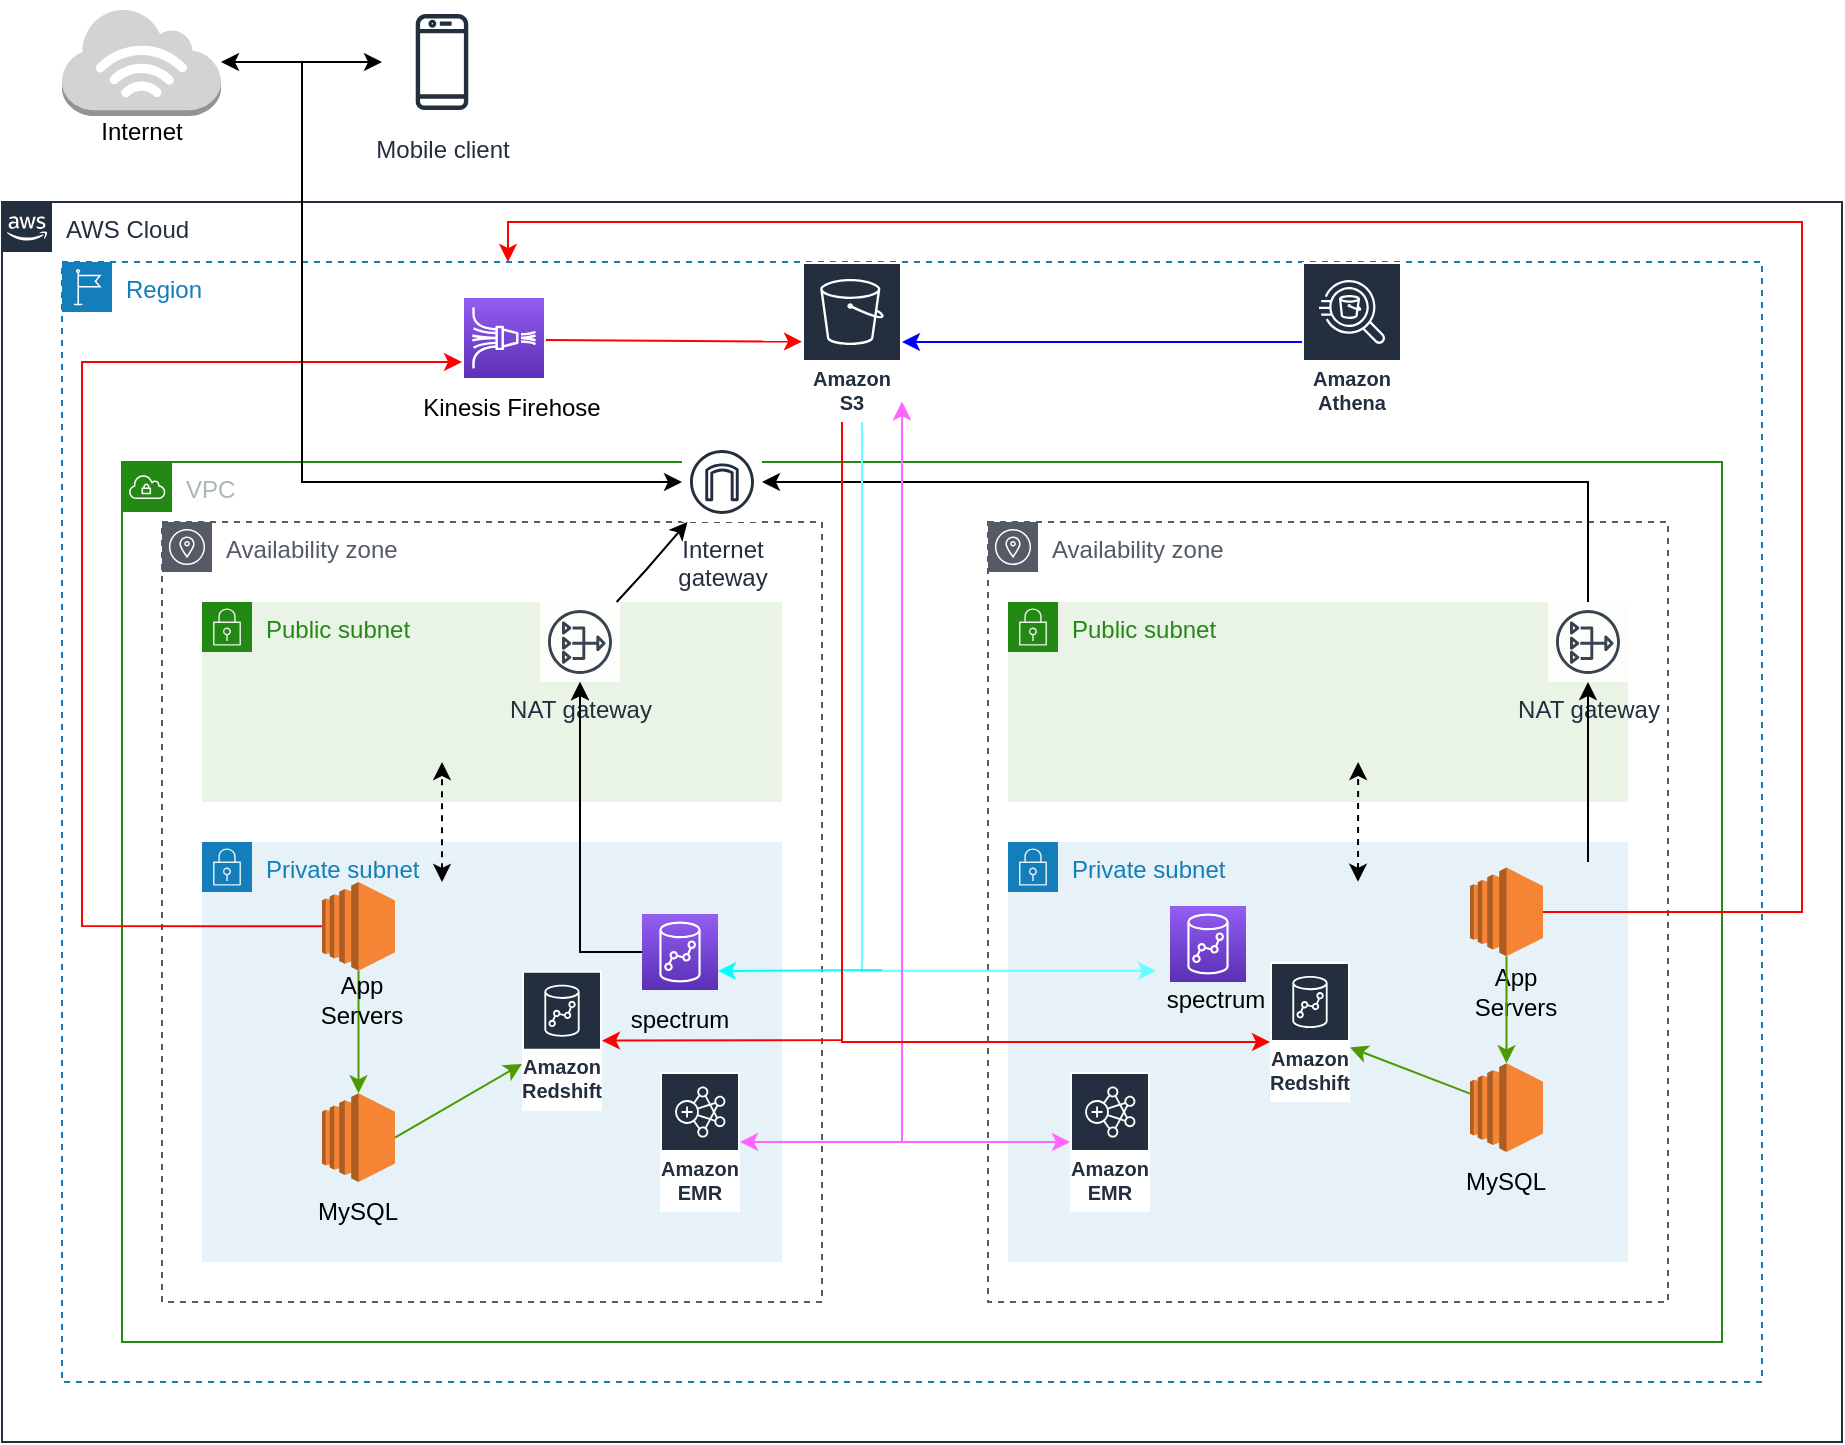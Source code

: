 <mxfile version="16.6.4" type="github">
  <diagram id="yhKweA5VbCMmsTNcMobQ" name="Page-1">
    <mxGraphModel dx="1422" dy="1162" grid="0" gridSize="10" guides="1" tooltips="1" connect="1" arrows="1" fold="1" page="0" pageScale="1" pageWidth="850" pageHeight="1100" math="0" shadow="0">
      <root>
        <mxCell id="0" />
        <mxCell id="1" parent="0" />
        <mxCell id="7ADdNedlcQ4gWojdDxL4-1" value="AWS Cloud" style="points=[[0,0],[0.25,0],[0.5,0],[0.75,0],[1,0],[1,0.25],[1,0.5],[1,0.75],[1,1],[0.75,1],[0.5,1],[0.25,1],[0,1],[0,0.75],[0,0.5],[0,0.25]];outlineConnect=0;gradientColor=none;html=1;whiteSpace=wrap;fontSize=12;fontStyle=0;container=1;pointerEvents=0;collapsible=0;recursiveResize=0;shape=mxgraph.aws4.group;grIcon=mxgraph.aws4.group_aws_cloud_alt;strokeColor=#232F3E;fillColor=none;verticalAlign=top;align=left;spacingLeft=30;fontColor=#232F3E;dashed=0;" parent="1" vertex="1">
          <mxGeometry x="10" y="80" width="920" height="620" as="geometry" />
        </mxCell>
        <mxCell id="7ADdNedlcQ4gWojdDxL4-2" value="Region" style="points=[[0,0],[0.25,0],[0.5,0],[0.75,0],[1,0],[1,0.25],[1,0.5],[1,0.75],[1,1],[0.75,1],[0.5,1],[0.25,1],[0,1],[0,0.75],[0,0.5],[0,0.25]];outlineConnect=0;gradientColor=none;html=1;whiteSpace=wrap;fontSize=12;fontStyle=0;container=1;pointerEvents=0;collapsible=0;recursiveResize=0;shape=mxgraph.aws4.group;grIcon=mxgraph.aws4.group_region;strokeColor=#147EBA;fillColor=none;verticalAlign=top;align=left;spacingLeft=30;fontColor=#147EBA;dashed=1;" parent="1" vertex="1">
          <mxGeometry x="40" y="110" width="850" height="560" as="geometry" />
        </mxCell>
        <mxCell id="7ADdNedlcQ4gWojdDxL4-30" value="Amazon S3" style="sketch=0;outlineConnect=0;fontColor=#232F3E;gradientColor=none;strokeColor=#ffffff;fillColor=#232F3E;dashed=0;verticalLabelPosition=middle;verticalAlign=bottom;align=center;html=1;whiteSpace=wrap;fontSize=10;fontStyle=1;spacing=3;shape=mxgraph.aws4.productIcon;prIcon=mxgraph.aws4.s3;" parent="7ADdNedlcQ4gWojdDxL4-2" vertex="1">
          <mxGeometry x="370" width="50" height="80" as="geometry" />
        </mxCell>
        <mxCell id="7ADdNedlcQ4gWojdDxL4-39" value="Amazon Athena" style="sketch=0;outlineConnect=0;fontColor=#232F3E;gradientColor=none;strokeColor=#ffffff;fillColor=#232F3E;dashed=0;verticalLabelPosition=middle;verticalAlign=bottom;align=center;html=1;whiteSpace=wrap;fontSize=10;fontStyle=1;spacing=3;shape=mxgraph.aws4.productIcon;prIcon=mxgraph.aws4.athena;" parent="7ADdNedlcQ4gWojdDxL4-2" vertex="1">
          <mxGeometry x="620" width="50" height="80" as="geometry" />
        </mxCell>
        <mxCell id="7ADdNedlcQ4gWojdDxL4-57" value="" style="endArrow=classic;html=1;rounded=0;strokeColor=#0000FF;" parent="7ADdNedlcQ4gWojdDxL4-2" source="7ADdNedlcQ4gWojdDxL4-39" target="7ADdNedlcQ4gWojdDxL4-30" edge="1">
          <mxGeometry width="50" height="50" relative="1" as="geometry">
            <mxPoint x="360" y="310" as="sourcePoint" />
            <mxPoint x="410" y="260" as="targetPoint" />
          </mxGeometry>
        </mxCell>
        <mxCell id="7ADdNedlcQ4gWojdDxL4-58" value="" style="endArrow=classic;html=1;rounded=0;exitX=0.933;exitY=0.39;exitDx=0;exitDy=0;exitPerimeter=0;strokeColor=#FF0000;" parent="7ADdNedlcQ4gWojdDxL4-2" target="7ADdNedlcQ4gWojdDxL4-30" edge="1">
          <mxGeometry width="50" height="50" relative="1" as="geometry">
            <mxPoint x="241.985" y="39" as="sourcePoint" />
            <mxPoint x="410" y="260" as="targetPoint" />
          </mxGeometry>
        </mxCell>
        <mxCell id="jwfu2s2IBSjofHwO_xUc-1" value="" style="sketch=0;points=[[0,0,0],[0.25,0,0],[0.5,0,0],[0.75,0,0],[1,0,0],[0,1,0],[0.25,1,0],[0.5,1,0],[0.75,1,0],[1,1,0],[0,0.25,0],[0,0.5,0],[0,0.75,0],[1,0.25,0],[1,0.5,0],[1,0.75,0]];outlineConnect=0;fontColor=#232F3E;gradientColor=#945DF2;gradientDirection=north;fillColor=#5A30B5;strokeColor=#ffffff;dashed=0;verticalLabelPosition=bottom;verticalAlign=top;align=center;html=1;fontSize=12;fontStyle=0;aspect=fixed;shape=mxgraph.aws4.resourceIcon;resIcon=mxgraph.aws4.kinesis_data_firehose;" vertex="1" parent="7ADdNedlcQ4gWojdDxL4-2">
          <mxGeometry x="201" y="18" width="40" height="40" as="geometry" />
        </mxCell>
        <mxCell id="jwfu2s2IBSjofHwO_xUc-2" value="Kinesis Firehose" style="text;html=1;strokeColor=none;fillColor=none;align=center;verticalAlign=middle;whiteSpace=wrap;rounded=0;" vertex="1" parent="7ADdNedlcQ4gWojdDxL4-2">
          <mxGeometry x="177" y="58" width="96" height="30" as="geometry" />
        </mxCell>
        <mxCell id="7ADdNedlcQ4gWojdDxL4-3" value="VPC" style="points=[[0,0],[0.25,0],[0.5,0],[0.75,0],[1,0],[1,0.25],[1,0.5],[1,0.75],[1,1],[0.75,1],[0.5,1],[0.25,1],[0,1],[0,0.75],[0,0.5],[0,0.25]];outlineConnect=0;gradientColor=none;html=1;whiteSpace=wrap;fontSize=12;fontStyle=0;container=1;pointerEvents=0;collapsible=0;recursiveResize=0;shape=mxgraph.aws4.group;grIcon=mxgraph.aws4.group_vpc;strokeColor=#248814;fillColor=none;verticalAlign=top;align=left;spacingLeft=30;fontColor=#AAB7B8;dashed=0;" parent="1" vertex="1">
          <mxGeometry x="70" y="210" width="800" height="440" as="geometry" />
        </mxCell>
        <mxCell id="7ADdNedlcQ4gWojdDxL4-6" value="Availability zone" style="sketch=0;outlineConnect=0;gradientColor=none;html=1;whiteSpace=wrap;fontSize=12;fontStyle=0;shape=mxgraph.aws4.group;grIcon=mxgraph.aws4.group_availability_zone;strokeColor=#545B64;fillColor=none;verticalAlign=top;align=left;spacingLeft=30;fontColor=#545B64;dashed=1;" parent="7ADdNedlcQ4gWojdDxL4-3" vertex="1">
          <mxGeometry x="20" y="30" width="330" height="390" as="geometry" />
        </mxCell>
        <mxCell id="7ADdNedlcQ4gWojdDxL4-7" value="Availability zone" style="sketch=0;outlineConnect=0;gradientColor=none;html=1;whiteSpace=wrap;fontSize=12;fontStyle=0;shape=mxgraph.aws4.group;grIcon=mxgraph.aws4.group_availability_zone;strokeColor=#545B64;fillColor=none;verticalAlign=top;align=left;spacingLeft=30;fontColor=#545B64;dashed=1;" parent="7ADdNedlcQ4gWojdDxL4-3" vertex="1">
          <mxGeometry x="433" y="30" width="340" height="390" as="geometry" />
        </mxCell>
        <mxCell id="7ADdNedlcQ4gWojdDxL4-8" value="Internet&#xa;gateway" style="sketch=0;outlineConnect=0;fontColor=#232F3E;gradientColor=none;strokeColor=#232F3E;fillColor=#ffffff;dashed=0;verticalLabelPosition=bottom;verticalAlign=top;align=center;html=1;fontSize=12;fontStyle=0;aspect=fixed;shape=mxgraph.aws4.resourceIcon;resIcon=mxgraph.aws4.internet_gateway;" parent="7ADdNedlcQ4gWojdDxL4-3" vertex="1">
          <mxGeometry x="280" y="-10" width="40" height="40" as="geometry" />
        </mxCell>
        <mxCell id="7ADdNedlcQ4gWojdDxL4-9" value="Public subnet" style="points=[[0,0],[0.25,0],[0.5,0],[0.75,0],[1,0],[1,0.25],[1,0.5],[1,0.75],[1,1],[0.75,1],[0.5,1],[0.25,1],[0,1],[0,0.75],[0,0.5],[0,0.25]];outlineConnect=0;gradientColor=none;html=1;whiteSpace=wrap;fontSize=12;fontStyle=0;container=1;pointerEvents=0;collapsible=0;recursiveResize=0;shape=mxgraph.aws4.group;grIcon=mxgraph.aws4.group_security_group;grStroke=0;strokeColor=#248814;fillColor=#E9F3E6;verticalAlign=top;align=left;spacingLeft=30;fontColor=#248814;dashed=0;" parent="7ADdNedlcQ4gWojdDxL4-3" vertex="1">
          <mxGeometry x="40" y="70" width="290" height="100" as="geometry" />
        </mxCell>
        <mxCell id="7ADdNedlcQ4gWojdDxL4-36" value="NAT gateway" style="sketch=0;outlineConnect=0;fontColor=#232F3E;gradientColor=none;strokeColor=#232F3E;fillColor=#ffffff;dashed=0;verticalLabelPosition=bottom;verticalAlign=top;align=center;html=1;fontSize=12;fontStyle=0;aspect=fixed;shape=mxgraph.aws4.resourceIcon;resIcon=mxgraph.aws4.nat_gateway;opacity=90;" parent="7ADdNedlcQ4gWojdDxL4-9" vertex="1">
          <mxGeometry x="169" width="40" height="40" as="geometry" />
        </mxCell>
        <mxCell id="7ADdNedlcQ4gWojdDxL4-10" value="Private subnet" style="points=[[0,0],[0.25,0],[0.5,0],[0.75,0],[1,0],[1,0.25],[1,0.5],[1,0.75],[1,1],[0.75,1],[0.5,1],[0.25,1],[0,1],[0,0.75],[0,0.5],[0,0.25]];outlineConnect=0;gradientColor=none;html=1;whiteSpace=wrap;fontSize=12;fontStyle=0;container=1;pointerEvents=0;collapsible=0;recursiveResize=0;shape=mxgraph.aws4.group;grIcon=mxgraph.aws4.group_security_group;grStroke=0;strokeColor=#147EBA;fillColor=#E6F2F8;verticalAlign=top;align=left;spacingLeft=30;fontColor=#147EBA;dashed=0;" parent="7ADdNedlcQ4gWojdDxL4-3" vertex="1">
          <mxGeometry x="40" y="190" width="290" height="210" as="geometry" />
        </mxCell>
        <mxCell id="7ADdNedlcQ4gWojdDxL4-14" value="" style="outlineConnect=0;dashed=0;verticalLabelPosition=bottom;verticalAlign=top;align=center;html=1;shape=mxgraph.aws3.ec2;fillColor=#F58534;gradientColor=none;aspect=fixed;" parent="7ADdNedlcQ4gWojdDxL4-10" vertex="1">
          <mxGeometry x="60" y="125.63" width="36.5" height="44.37" as="geometry" />
        </mxCell>
        <mxCell id="7ADdNedlcQ4gWojdDxL4-13" value="" style="outlineConnect=0;dashed=0;verticalLabelPosition=bottom;verticalAlign=top;align=center;html=1;shape=mxgraph.aws3.ec2;fillColor=#F58534;gradientColor=none;aspect=fixed;" parent="7ADdNedlcQ4gWojdDxL4-10" vertex="1">
          <mxGeometry x="60" y="20" width="36.5" height="44.37" as="geometry" />
        </mxCell>
        <mxCell id="7ADdNedlcQ4gWojdDxL4-26" value="MySQL" style="text;html=1;strokeColor=none;fillColor=none;align=center;verticalAlign=middle;whiteSpace=wrap;rounded=0;opacity=70;" parent="7ADdNedlcQ4gWojdDxL4-10" vertex="1">
          <mxGeometry x="48.25" y="170" width="60" height="30" as="geometry" />
        </mxCell>
        <mxCell id="7ADdNedlcQ4gWojdDxL4-43" value="" style="sketch=0;points=[[0,0,0],[0.25,0,0],[0.5,0,0],[0.75,0,0],[1,0,0],[0,1,0],[0.25,1,0],[0.5,1,0],[0.75,1,0],[1,1,0],[0,0.25,0],[0,0.5,0],[0,0.75,0],[1,0.25,0],[1,0.5,0],[1,0.75,0]];outlineConnect=0;fontColor=#232F3E;gradientColor=#945DF2;gradientDirection=north;fillColor=#5A30B5;strokeColor=#ffffff;dashed=0;verticalLabelPosition=bottom;verticalAlign=top;align=center;html=1;fontSize=12;fontStyle=0;aspect=fixed;shape=mxgraph.aws4.resourceIcon;resIcon=mxgraph.aws4.redshift;" parent="7ADdNedlcQ4gWojdDxL4-10" vertex="1">
          <mxGeometry x="220" y="36" width="38" height="38" as="geometry" />
        </mxCell>
        <mxCell id="7ADdNedlcQ4gWojdDxL4-48" value="" style="endArrow=classic;html=1;rounded=0;strokeColor=#4D9900;" parent="7ADdNedlcQ4gWojdDxL4-10" source="7ADdNedlcQ4gWojdDxL4-13" target="7ADdNedlcQ4gWojdDxL4-14" edge="1">
          <mxGeometry width="50" height="50" relative="1" as="geometry">
            <mxPoint x="290" y="20" as="sourcePoint" />
            <mxPoint x="340" y="-30" as="targetPoint" />
          </mxGeometry>
        </mxCell>
        <mxCell id="7ADdNedlcQ4gWojdDxL4-11" value="Public subnet" style="points=[[0,0],[0.25,0],[0.5,0],[0.75,0],[1,0],[1,0.25],[1,0.5],[1,0.75],[1,1],[0.75,1],[0.5,1],[0.25,1],[0,1],[0,0.75],[0,0.5],[0,0.25]];outlineConnect=0;gradientColor=none;html=1;whiteSpace=wrap;fontSize=12;fontStyle=0;container=1;pointerEvents=0;collapsible=0;recursiveResize=0;shape=mxgraph.aws4.group;grIcon=mxgraph.aws4.group_security_group;grStroke=0;strokeColor=#248814;fillColor=#E9F3E6;verticalAlign=top;align=left;spacingLeft=30;fontColor=#248814;dashed=0;" parent="7ADdNedlcQ4gWojdDxL4-3" vertex="1">
          <mxGeometry x="443" y="70" width="310" height="100" as="geometry" />
        </mxCell>
        <mxCell id="7ADdNedlcQ4gWojdDxL4-37" value="NAT gateway" style="sketch=0;outlineConnect=0;fontColor=#232F3E;gradientColor=none;strokeColor=#232F3E;fillColor=#ffffff;dashed=0;verticalLabelPosition=bottom;verticalAlign=top;align=center;html=1;fontSize=12;fontStyle=0;aspect=fixed;shape=mxgraph.aws4.resourceIcon;resIcon=mxgraph.aws4.nat_gateway;opacity=90;" parent="7ADdNedlcQ4gWojdDxL4-11" vertex="1">
          <mxGeometry x="270" width="40" height="40" as="geometry" />
        </mxCell>
        <mxCell id="7ADdNedlcQ4gWojdDxL4-12" value="Private subnet" style="points=[[0,0],[0.25,0],[0.5,0],[0.75,0],[1,0],[1,0.25],[1,0.5],[1,0.75],[1,1],[0.75,1],[0.5,1],[0.25,1],[0,1],[0,0.75],[0,0.5],[0,0.25]];outlineConnect=0;gradientColor=none;html=1;whiteSpace=wrap;fontSize=12;fontStyle=0;container=1;pointerEvents=0;collapsible=0;recursiveResize=0;shape=mxgraph.aws4.group;grIcon=mxgraph.aws4.group_security_group;grStroke=0;strokeColor=#147EBA;fillColor=#E6F2F8;verticalAlign=top;align=left;spacingLeft=30;fontColor=#147EBA;dashed=0;" parent="7ADdNedlcQ4gWojdDxL4-3" vertex="1">
          <mxGeometry x="443" y="190" width="310" height="210" as="geometry" />
        </mxCell>
        <mxCell id="UInEQlLYZHfzDErxerFb-12" style="orthogonalLoop=1;jettySize=auto;html=1;rounded=0;strokeColor=#4D9900;" parent="7ADdNedlcQ4gWojdDxL4-12" source="7ADdNedlcQ4gWojdDxL4-17" target="7ADdNedlcQ4gWojdDxL4-42" edge="1">
          <mxGeometry relative="1" as="geometry" />
        </mxCell>
        <mxCell id="7ADdNedlcQ4gWojdDxL4-17" value="" style="outlineConnect=0;dashed=0;verticalLabelPosition=bottom;verticalAlign=top;align=center;html=1;shape=mxgraph.aws3.ec2;fillColor=#F58534;gradientColor=none;aspect=fixed;" parent="7ADdNedlcQ4gWojdDxL4-12" vertex="1">
          <mxGeometry x="231" y="110.63" width="36.5" height="44.37" as="geometry" />
        </mxCell>
        <mxCell id="7ADdNedlcQ4gWojdDxL4-23" value="MySQL" style="text;html=1;strokeColor=none;fillColor=none;align=center;verticalAlign=middle;whiteSpace=wrap;rounded=0;opacity=70;" parent="7ADdNedlcQ4gWojdDxL4-12" vertex="1">
          <mxGeometry x="219.25" y="155" width="60" height="30" as="geometry" />
        </mxCell>
        <mxCell id="7ADdNedlcQ4gWojdDxL4-40" value="Amazon EMR" style="sketch=0;outlineConnect=0;fontColor=#232F3E;gradientColor=none;strokeColor=#ffffff;fillColor=#232F3E;dashed=0;verticalLabelPosition=middle;verticalAlign=bottom;align=center;html=1;whiteSpace=wrap;fontSize=10;fontStyle=1;spacing=3;shape=mxgraph.aws4.productIcon;prIcon=mxgraph.aws4.emr;" parent="7ADdNedlcQ4gWojdDxL4-12" vertex="1">
          <mxGeometry x="31" y="115" width="40" height="70" as="geometry" />
        </mxCell>
        <mxCell id="7ADdNedlcQ4gWojdDxL4-42" value="Amazon Redshift" style="sketch=0;outlineConnect=0;fontColor=#232F3E;gradientColor=none;strokeColor=#ffffff;fillColor=#232F3E;dashed=0;verticalLabelPosition=middle;verticalAlign=bottom;align=center;html=1;whiteSpace=wrap;fontSize=10;fontStyle=1;spacing=3;shape=mxgraph.aws4.productIcon;prIcon=mxgraph.aws4.redshift;" parent="7ADdNedlcQ4gWojdDxL4-12" vertex="1">
          <mxGeometry x="131" y="60" width="40" height="70" as="geometry" />
        </mxCell>
        <mxCell id="7ADdNedlcQ4gWojdDxL4-78" value="" style="endArrow=classic;html=1;rounded=0;" parent="7ADdNedlcQ4gWojdDxL4-12" target="7ADdNedlcQ4gWojdDxL4-37" edge="1">
          <mxGeometry width="50" height="50" relative="1" as="geometry">
            <mxPoint x="290" y="10" as="sourcePoint" />
            <mxPoint x="290" y="-40" as="targetPoint" />
          </mxGeometry>
        </mxCell>
        <mxCell id="7ADdNedlcQ4gWojdDxL4-82" value="" style="endArrow=classic;startArrow=classic;html=1;rounded=0;dashed=1;entryX=0.412;entryY=0.308;entryDx=0;entryDy=0;entryPerimeter=0;" parent="7ADdNedlcQ4gWojdDxL4-12" edge="1">
          <mxGeometry width="50" height="50" relative="1" as="geometry">
            <mxPoint x="175" y="19.88" as="sourcePoint" />
            <mxPoint x="175.08" y="-40.0" as="targetPoint" />
          </mxGeometry>
        </mxCell>
        <mxCell id="7ADdNedlcQ4gWojdDxL4-25" value="App Servers" style="text;html=1;strokeColor=none;fillColor=none;align=center;verticalAlign=middle;whiteSpace=wrap;rounded=0;opacity=70;" parent="7ADdNedlcQ4gWojdDxL4-12" vertex="1">
          <mxGeometry x="224" y="60" width="60" height="30" as="geometry" />
        </mxCell>
        <mxCell id="7ADdNedlcQ4gWojdDxL4-46" value="spectrum" style="text;html=1;strokeColor=none;fillColor=none;align=center;verticalAlign=middle;whiteSpace=wrap;rounded=0;opacity=70;" parent="7ADdNedlcQ4gWojdDxL4-12" vertex="1">
          <mxGeometry x="74" y="64.37" width="60" height="30" as="geometry" />
        </mxCell>
        <mxCell id="7ADdNedlcQ4gWojdDxL4-22" value="App Servers" style="text;html=1;strokeColor=none;fillColor=none;align=center;verticalAlign=middle;whiteSpace=wrap;rounded=0;opacity=70;" parent="7ADdNedlcQ4gWojdDxL4-3" vertex="1">
          <mxGeometry x="90" y="254.37" width="60" height="30" as="geometry" />
        </mxCell>
        <mxCell id="7ADdNedlcQ4gWojdDxL4-65" value="" style="endArrow=classic;html=1;rounded=0;" parent="7ADdNedlcQ4gWojdDxL4-3" source="7ADdNedlcQ4gWojdDxL4-36" target="7ADdNedlcQ4gWojdDxL4-8" edge="1">
          <mxGeometry width="50" height="50" relative="1" as="geometry">
            <mxPoint x="330" y="210" as="sourcePoint" />
            <mxPoint x="380" y="160" as="targetPoint" />
            <Array as="points">
              <mxPoint x="262" y="54" />
            </Array>
          </mxGeometry>
        </mxCell>
        <mxCell id="7ADdNedlcQ4gWojdDxL4-77" value="" style="endArrow=classic;html=1;rounded=0;" parent="7ADdNedlcQ4gWojdDxL4-3" target="7ADdNedlcQ4gWojdDxL4-36" edge="1">
          <mxGeometry width="50" height="50" relative="1" as="geometry">
            <mxPoint x="229" y="200" as="sourcePoint" />
            <mxPoint x="220" y="150" as="targetPoint" />
          </mxGeometry>
        </mxCell>
        <mxCell id="7ADdNedlcQ4gWojdDxL4-80" value="" style="endArrow=classic;startArrow=classic;html=1;rounded=0;dashed=1;" parent="7ADdNedlcQ4gWojdDxL4-3" edge="1">
          <mxGeometry width="50" height="50" relative="1" as="geometry">
            <mxPoint x="160" y="210" as="sourcePoint" />
            <mxPoint x="160" y="150" as="targetPoint" />
          </mxGeometry>
        </mxCell>
        <mxCell id="7ADdNedlcQ4gWojdDxL4-49" value="" style="endArrow=classic;html=1;exitX=1;exitY=0.5;exitDx=0;exitDy=0;exitPerimeter=0;curved=1;strokeColor=#4D9900;" parent="7ADdNedlcQ4gWojdDxL4-3" source="7ADdNedlcQ4gWojdDxL4-14" target="7ADdNedlcQ4gWojdDxL4-41" edge="1">
          <mxGeometry width="50" height="50" relative="1" as="geometry">
            <mxPoint x="330" y="210" as="sourcePoint" />
            <mxPoint x="200" y="338" as="targetPoint" />
          </mxGeometry>
        </mxCell>
        <mxCell id="7ADdNedlcQ4gWojdDxL4-41" value="Amazon Redshift" style="sketch=0;outlineConnect=0;fontColor=#232F3E;gradientColor=none;strokeColor=#ffffff;fillColor=#232F3E;dashed=0;verticalLabelPosition=middle;verticalAlign=bottom;align=center;html=1;whiteSpace=wrap;fontSize=10;fontStyle=1;spacing=3;shape=mxgraph.aws4.productIcon;prIcon=mxgraph.aws4.redshift;" parent="7ADdNedlcQ4gWojdDxL4-3" vertex="1">
          <mxGeometry x="200" y="254.37" width="40" height="70" as="geometry" />
        </mxCell>
        <mxCell id="UInEQlLYZHfzDErxerFb-8" style="edgeStyle=orthogonalEdgeStyle;rounded=0;orthogonalLoop=1;jettySize=auto;html=1;strokeColor=#4D9900;" parent="7ADdNedlcQ4gWojdDxL4-3" source="7ADdNedlcQ4gWojdDxL4-15" target="7ADdNedlcQ4gWojdDxL4-17" edge="1">
          <mxGeometry relative="1" as="geometry" />
        </mxCell>
        <mxCell id="7ADdNedlcQ4gWojdDxL4-15" value="" style="outlineConnect=0;dashed=0;verticalLabelPosition=bottom;verticalAlign=top;align=center;html=1;shape=mxgraph.aws3.ec2;fillColor=#F58534;gradientColor=none;aspect=fixed;" parent="7ADdNedlcQ4gWojdDxL4-3" vertex="1">
          <mxGeometry x="674" y="202.81" width="36.5" height="44.37" as="geometry" />
        </mxCell>
        <mxCell id="7ADdNedlcQ4gWojdDxL4-44" value="" style="sketch=0;points=[[0,0,0],[0.25,0,0],[0.5,0,0],[0.75,0,0],[1,0,0],[0,1,0],[0.25,1,0],[0.5,1,0],[0.75,1,0],[1,1,0],[0,0.25,0],[0,0.5,0],[0,0.75,0],[1,0.25,0],[1,0.5,0],[1,0.75,0]];outlineConnect=0;fontColor=#232F3E;gradientColor=#945DF2;gradientDirection=north;fillColor=#5A30B5;strokeColor=#ffffff;dashed=0;verticalLabelPosition=bottom;verticalAlign=top;align=center;html=1;fontSize=12;fontStyle=0;aspect=fixed;shape=mxgraph.aws4.resourceIcon;resIcon=mxgraph.aws4.redshift;" parent="7ADdNedlcQ4gWojdDxL4-3" vertex="1">
          <mxGeometry x="524" y="222" width="38" height="38" as="geometry" />
        </mxCell>
        <mxCell id="UInEQlLYZHfzDErxerFb-11" value="" style="endArrow=classic;html=1;rounded=0;" parent="7ADdNedlcQ4gWojdDxL4-3" source="7ADdNedlcQ4gWojdDxL4-37" target="7ADdNedlcQ4gWojdDxL4-8" edge="1">
          <mxGeometry width="50" height="50" relative="1" as="geometry">
            <mxPoint x="256.75" y="80" as="sourcePoint" />
            <mxPoint x="330" y="40" as="targetPoint" />
            <Array as="points">
              <mxPoint x="733" y="10" />
            </Array>
          </mxGeometry>
        </mxCell>
        <mxCell id="7ADdNedlcQ4gWojdDxL4-38" value="Amazon EMR" style="sketch=0;outlineConnect=0;fontColor=#232F3E;gradientColor=none;strokeColor=#ffffff;fillColor=#232F3E;dashed=0;verticalLabelPosition=middle;verticalAlign=bottom;align=center;html=1;whiteSpace=wrap;fontSize=10;fontStyle=1;spacing=3;shape=mxgraph.aws4.productIcon;prIcon=mxgraph.aws4.emr;" parent="7ADdNedlcQ4gWojdDxL4-3" vertex="1">
          <mxGeometry x="269" y="305" width="40" height="70" as="geometry" />
        </mxCell>
        <mxCell id="K-5VLS_lKm-DjJVDbKnK-3" value="" style="edgeStyle=orthogonalEdgeStyle;rounded=0;orthogonalLoop=1;jettySize=auto;html=1;" parent="7ADdNedlcQ4gWojdDxL4-3" source="7ADdNedlcQ4gWojdDxL4-43" target="7ADdNedlcQ4gWojdDxL4-36" edge="1">
          <mxGeometry relative="1" as="geometry" />
        </mxCell>
        <mxCell id="7ADdNedlcQ4gWojdDxL4-59" value="" style="endArrow=classic;startArrow=classic;html=1;rounded=0;strokeColor=#FF66FF;" parent="1" source="7ADdNedlcQ4gWojdDxL4-38" edge="1">
          <mxGeometry width="50" height="50" relative="1" as="geometry">
            <mxPoint x="400" y="420" as="sourcePoint" />
            <mxPoint x="460" y="180" as="targetPoint" />
            <Array as="points">
              <mxPoint x="460" y="550" />
            </Array>
          </mxGeometry>
        </mxCell>
        <mxCell id="7ADdNedlcQ4gWojdDxL4-69" value="" style="outlineConnect=0;dashed=0;verticalLabelPosition=bottom;verticalAlign=top;align=center;html=1;shape=mxgraph.aws3.internet_3;fillColor=#D2D3D3;gradientColor=none;" parent="1" vertex="1">
          <mxGeometry x="40" y="-17" width="79.5" height="54" as="geometry" />
        </mxCell>
        <mxCell id="7ADdNedlcQ4gWojdDxL4-72" value="Internet" style="text;html=1;strokeColor=none;fillColor=none;align=center;verticalAlign=middle;whiteSpace=wrap;rounded=0;opacity=70;" parent="1" vertex="1">
          <mxGeometry x="49.75" y="30" width="60" height="30" as="geometry" />
        </mxCell>
        <mxCell id="7ADdNedlcQ4gWojdDxL4-83" value="" style="endArrow=classic;html=1;rounded=0;strokeColor=#FF0000;" parent="1" source="7ADdNedlcQ4gWojdDxL4-13" edge="1">
          <mxGeometry width="50" height="50" relative="1" as="geometry">
            <mxPoint x="400" y="420" as="sourcePoint" />
            <mxPoint x="240" y="160" as="targetPoint" />
            <Array as="points">
              <mxPoint x="50" y="442" />
              <mxPoint x="50" y="160" />
            </Array>
          </mxGeometry>
        </mxCell>
        <mxCell id="UInEQlLYZHfzDErxerFb-5" style="edgeStyle=orthogonalEdgeStyle;rounded=0;orthogonalLoop=1;jettySize=auto;html=1;entryX=0;entryY=0;entryDx=0;entryDy=0;strokeColor=#66FFFF;" parent="1" source="7ADdNedlcQ4gWojdDxL4-30" target="7ADdNedlcQ4gWojdDxL4-46" edge="1">
          <mxGeometry relative="1" as="geometry">
            <Array as="points">
              <mxPoint x="440" y="464" />
            </Array>
          </mxGeometry>
        </mxCell>
        <mxCell id="UInEQlLYZHfzDErxerFb-6" value="" style="endArrow=classic;startArrow=classic;html=1;rounded=0;strokeColor=#FF66FF;" parent="1" source="7ADdNedlcQ4gWojdDxL4-40" edge="1">
          <mxGeometry width="50" height="50" relative="1" as="geometry">
            <mxPoint x="389" y="555" as="sourcePoint" />
            <mxPoint x="460" y="180" as="targetPoint" />
            <Array as="points">
              <mxPoint x="460" y="550" />
              <mxPoint x="460" y="200" />
            </Array>
          </mxGeometry>
        </mxCell>
        <mxCell id="UInEQlLYZHfzDErxerFb-10" style="edgeStyle=orthogonalEdgeStyle;rounded=0;orthogonalLoop=1;jettySize=auto;html=1;strokeColor=#FF0000;" parent="1" source="7ADdNedlcQ4gWojdDxL4-30" target="7ADdNedlcQ4gWojdDxL4-42" edge="1">
          <mxGeometry relative="1" as="geometry">
            <Array as="points">
              <mxPoint x="430" y="500" />
            </Array>
          </mxGeometry>
        </mxCell>
        <mxCell id="UInEQlLYZHfzDErxerFb-13" style="edgeStyle=orthogonalEdgeStyle;orthogonalLoop=1;jettySize=auto;html=1;rounded=0;strokeColor=#FF0000;" parent="1" source="7ADdNedlcQ4gWojdDxL4-15" edge="1">
          <mxGeometry relative="1" as="geometry">
            <Array as="points">
              <mxPoint x="910" y="435" />
              <mxPoint x="910" y="90" />
              <mxPoint x="263" y="90" />
            </Array>
            <mxPoint x="263" y="110" as="targetPoint" />
          </mxGeometry>
        </mxCell>
        <mxCell id="mRcA9u4ltrxuGY9MF4_o-5" value="" style="endArrow=classic;html=1;rounded=0;strokeColor=#00FFFF;entryX=1;entryY=0.75;entryDx=0;entryDy=0;entryPerimeter=0;" parent="1" target="7ADdNedlcQ4gWojdDxL4-43" edge="1">
          <mxGeometry width="50" height="50" relative="1" as="geometry">
            <mxPoint x="450" y="464" as="sourcePoint" />
            <mxPoint x="510" y="380" as="targetPoint" />
          </mxGeometry>
        </mxCell>
        <mxCell id="7ADdNedlcQ4gWojdDxL4-45" value="spectrum" style="text;html=1;strokeColor=none;fillColor=none;align=center;verticalAlign=middle;whiteSpace=wrap;rounded=0;opacity=70;" parent="1" vertex="1">
          <mxGeometry x="319" y="474" width="60" height="30" as="geometry" />
        </mxCell>
        <mxCell id="K-5VLS_lKm-DjJVDbKnK-4" value="" style="endArrow=classic;html=1;rounded=0;strokeColor=#FF0000;" parent="1" target="7ADdNedlcQ4gWojdDxL4-41" edge="1">
          <mxGeometry width="50" height="50" relative="1" as="geometry">
            <mxPoint x="430" y="190" as="sourcePoint" />
            <mxPoint x="238" y="326" as="targetPoint" />
            <Array as="points">
              <mxPoint x="430" y="499" />
            </Array>
          </mxGeometry>
        </mxCell>
        <mxCell id="7wpomoBz_4L5hQo5Q8Fc-1" value="Mobile client" style="sketch=0;outlineConnect=0;fontColor=#232F3E;gradientColor=none;strokeColor=#232F3E;fillColor=#ffffff;dashed=0;verticalLabelPosition=bottom;verticalAlign=top;align=center;html=1;fontSize=12;fontStyle=0;aspect=fixed;shape=mxgraph.aws4.resourceIcon;resIcon=mxgraph.aws4.mobile_client;" parent="1" vertex="1">
          <mxGeometry x="200" y="-20" width="60" height="60" as="geometry" />
        </mxCell>
        <mxCell id="7wpomoBz_4L5hQo5Q8Fc-3" value="" style="endArrow=classic;html=1;rounded=0;" parent="1" target="7ADdNedlcQ4gWojdDxL4-8" edge="1">
          <mxGeometry width="50" height="50" relative="1" as="geometry">
            <mxPoint x="160" y="10" as="sourcePoint" />
            <mxPoint x="490" y="210" as="targetPoint" />
            <Array as="points">
              <mxPoint x="160" y="220" />
            </Array>
          </mxGeometry>
        </mxCell>
        <mxCell id="7wpomoBz_4L5hQo5Q8Fc-4" value="" style="endArrow=classic;startArrow=classic;html=1;rounded=0;" parent="1" source="7ADdNedlcQ4gWojdDxL4-69" target="7wpomoBz_4L5hQo5Q8Fc-1" edge="1">
          <mxGeometry width="50" height="50" relative="1" as="geometry">
            <mxPoint x="440" y="260" as="sourcePoint" />
            <mxPoint x="490" y="210" as="targetPoint" />
          </mxGeometry>
        </mxCell>
      </root>
    </mxGraphModel>
  </diagram>
</mxfile>
